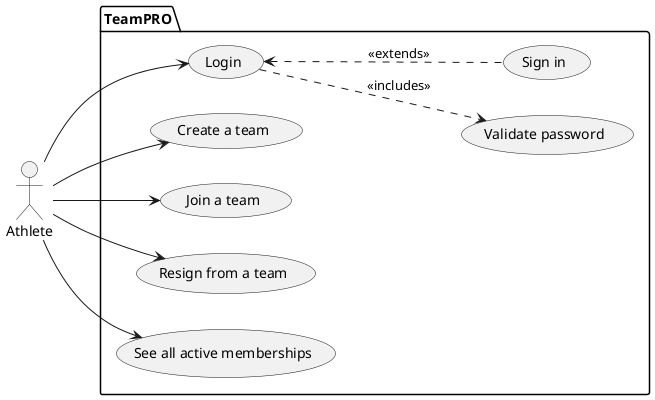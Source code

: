 @startuml
left to right direction
actor Athlete as a
package TeamPRO {
  usecase "Login" as UC1
  usecase "Validate password" as UC6
  usecase "Sign in" as UC7
  usecase "Create a team" as UC2
  usecase "Join a team" as UC3
  usecase "Resign from a team" as UC4
  usecase "See all active memberships" as UC5
}

a --> UC1
a --> UC2
a --> UC3
a --> UC4
a --> UC5
UC1 ..> UC6  : <<includes>>
UC1 <.. UC7 : <<extends>>
@enduml

